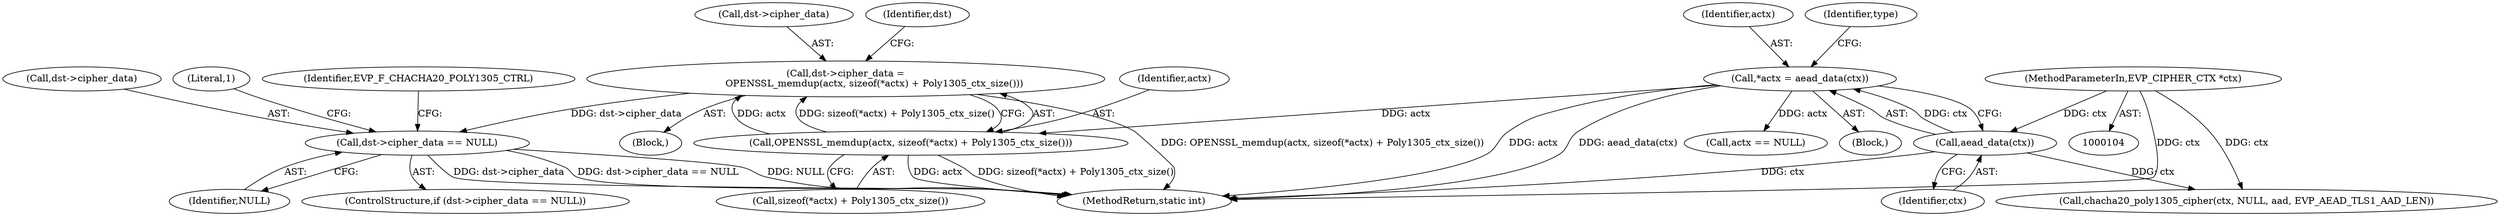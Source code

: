 digraph "0_openssl_00d965474b22b54e4275232bc71ee0c699c5cd21_1@pointer" {
"1000208" [label="(Call,dst->cipher_data == NULL)"];
"1000196" [label="(Call,dst->cipher_data =\n                   OPENSSL_memdup(actx, sizeof(*actx) + Poly1305_ctx_size()))"];
"1000200" [label="(Call,OPENSSL_memdup(actx, sizeof(*actx) + Poly1305_ctx_size()))"];
"1000111" [label="(Call,*actx = aead_data(ctx))"];
"1000113" [label="(Call,aead_data(ctx))"];
"1000105" [label="(MethodParameterIn,EVP_CIPHER_CTX *ctx)"];
"1000105" [label="(MethodParameterIn,EVP_CIPHER_CTX *ctx)"];
"1000200" [label="(Call,OPENSSL_memdup(actx, sizeof(*actx) + Poly1305_ctx_size()))"];
"1000113" [label="(Call,aead_data(ctx))"];
"1000111" [label="(Call,*actx = aead_data(ctx))"];
"1000209" [label="(Call,dst->cipher_data)"];
"1000112" [label="(Identifier,actx)"];
"1000202" [label="(Call,sizeof(*actx) + Poly1305_ctx_size())"];
"1000197" [label="(Call,dst->cipher_data)"];
"1000220" [label="(Literal,1)"];
"1000189" [label="(Block,)"];
"1000207" [label="(ControlStructure,if (dst->cipher_data == NULL))"];
"1000489" [label="(Call,chacha20_poly1305_cipher(ctx, NULL, aad, EVP_AEAD_TLS1_AAD_LEN))"];
"1000196" [label="(Call,dst->cipher_data =\n                   OPENSSL_memdup(actx, sizeof(*actx) + Poly1305_ctx_size()))"];
"1000201" [label="(Identifier,actx)"];
"1000116" [label="(Identifier,type)"];
"1000212" [label="(Identifier,NULL)"];
"1000120" [label="(Call,actx == NULL)"];
"1000114" [label="(Identifier,ctx)"];
"1000208" [label="(Call,dst->cipher_data == NULL)"];
"1000503" [label="(MethodReturn,static int)"];
"1000109" [label="(Block,)"];
"1000210" [label="(Identifier,dst)"];
"1000215" [label="(Identifier,EVP_F_CHACHA20_POLY1305_CTRL)"];
"1000208" -> "1000207"  [label="AST: "];
"1000208" -> "1000212"  [label="CFG: "];
"1000209" -> "1000208"  [label="AST: "];
"1000212" -> "1000208"  [label="AST: "];
"1000215" -> "1000208"  [label="CFG: "];
"1000220" -> "1000208"  [label="CFG: "];
"1000208" -> "1000503"  [label="DDG: NULL"];
"1000208" -> "1000503"  [label="DDG: dst->cipher_data"];
"1000208" -> "1000503"  [label="DDG: dst->cipher_data == NULL"];
"1000196" -> "1000208"  [label="DDG: dst->cipher_data"];
"1000196" -> "1000189"  [label="AST: "];
"1000196" -> "1000200"  [label="CFG: "];
"1000197" -> "1000196"  [label="AST: "];
"1000200" -> "1000196"  [label="AST: "];
"1000210" -> "1000196"  [label="CFG: "];
"1000196" -> "1000503"  [label="DDG: OPENSSL_memdup(actx, sizeof(*actx) + Poly1305_ctx_size())"];
"1000200" -> "1000196"  [label="DDG: actx"];
"1000200" -> "1000196"  [label="DDG: sizeof(*actx) + Poly1305_ctx_size()"];
"1000200" -> "1000202"  [label="CFG: "];
"1000201" -> "1000200"  [label="AST: "];
"1000202" -> "1000200"  [label="AST: "];
"1000200" -> "1000503"  [label="DDG: actx"];
"1000200" -> "1000503"  [label="DDG: sizeof(*actx) + Poly1305_ctx_size()"];
"1000111" -> "1000200"  [label="DDG: actx"];
"1000111" -> "1000109"  [label="AST: "];
"1000111" -> "1000113"  [label="CFG: "];
"1000112" -> "1000111"  [label="AST: "];
"1000113" -> "1000111"  [label="AST: "];
"1000116" -> "1000111"  [label="CFG: "];
"1000111" -> "1000503"  [label="DDG: actx"];
"1000111" -> "1000503"  [label="DDG: aead_data(ctx)"];
"1000113" -> "1000111"  [label="DDG: ctx"];
"1000111" -> "1000120"  [label="DDG: actx"];
"1000113" -> "1000114"  [label="CFG: "];
"1000114" -> "1000113"  [label="AST: "];
"1000113" -> "1000503"  [label="DDG: ctx"];
"1000105" -> "1000113"  [label="DDG: ctx"];
"1000113" -> "1000489"  [label="DDG: ctx"];
"1000105" -> "1000104"  [label="AST: "];
"1000105" -> "1000503"  [label="DDG: ctx"];
"1000105" -> "1000489"  [label="DDG: ctx"];
}
